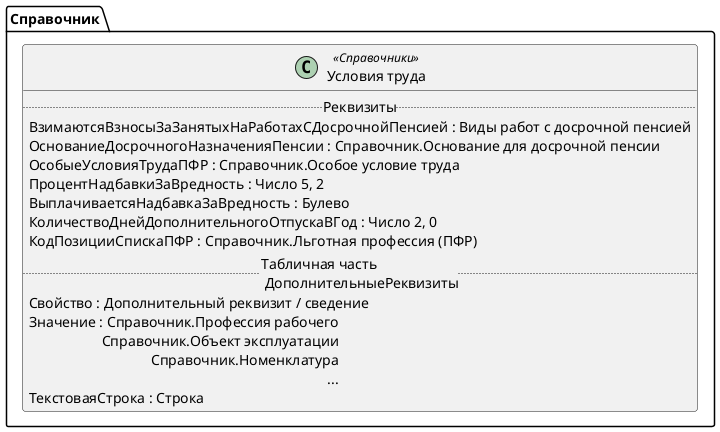 ﻿@startuml УсловияТруда
'!include templates.wsd
'..\include templates.wsd
class Справочник.УсловияТруда as "Условия труда" <<Справочники>>
{
..Реквизиты..
ВзимаютсяВзносыЗаЗанятыхНаРаботахСДосрочнойПенсией : Виды работ с досрочной пенсией
ОснованиеДосрочногоНазначенияПенсии : Справочник.Основание для досрочной пенсии
ОсобыеУсловияТрудаПФР : Справочник.Особое условие труда
ПроцентНадбавкиЗаВредность : Число 5, 2
ВыплачиваетсяНадбавкаЗаВредность : Булево
КоличествоДнейДополнительногоОтпускаВГод : Число 2, 0
КодПозицииСпискаПФР : Справочник.Льготная профессия (ПФР)
..Табличная часть \n ДополнительныеРеквизиты..
Свойство : Дополнительный реквизит / сведение
Значение : Справочник.Профессия рабочего\rСправочник.Объект эксплуатации\rСправочник.Номенклатура\r...
ТекстоваяСтрока : Строка
}
@enduml

